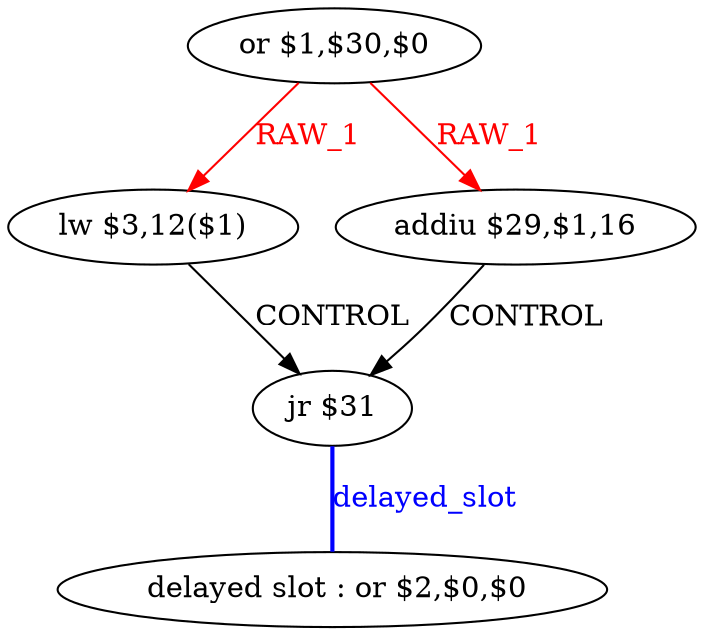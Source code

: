 digraph G1 {
node [shape = ellipse];
i4 [label = " delayed slot : or $2,$0,$0"] ;
i3 ->  i4 [style = bold, dir= none, fontcolor = blue, color = blue, label= "delayed_slot"];
i3 [label = "jr $31"] ;
i0 [label = "or $1,$30,$0"] ;
i0 ->  i1 [color = red, fontcolor = red, label= "RAW_1"];
i0 ->  i2 [color = red, fontcolor = red, label= "RAW_1"];
i1 [label = "lw $3,12($1)"] ;
i1 ->  i3 [label= "CONTROL"];
i2 [label = "addiu $29,$1,16"] ;
i2 ->  i3 [label= "CONTROL"];
}
